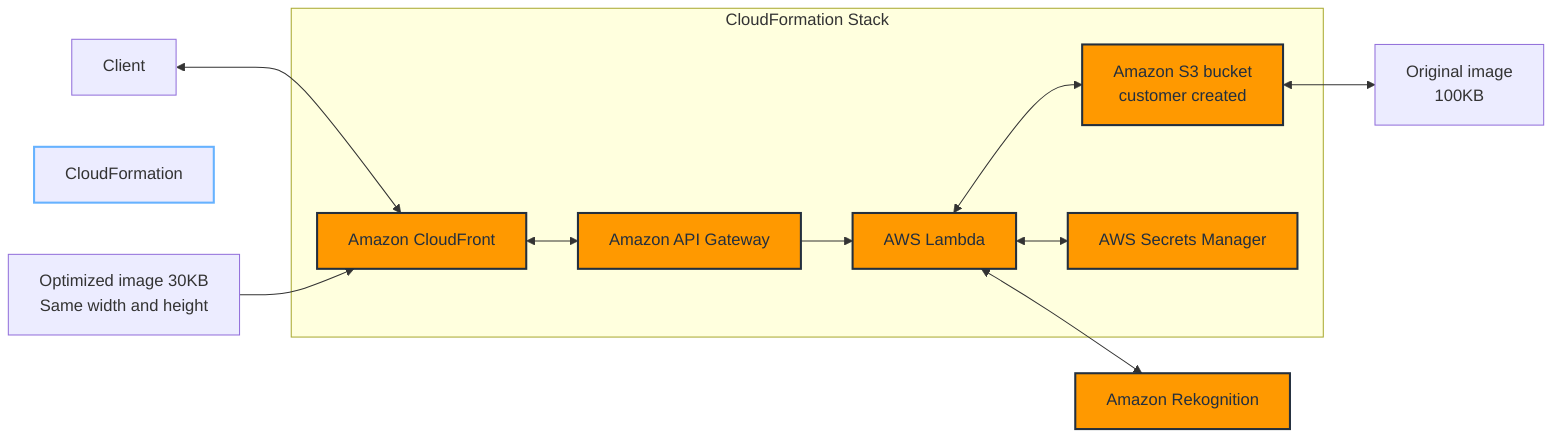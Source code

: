graph LR
    Client[Client] <--> CF[Amazon CloudFront]
    CF <--> APIG[Amazon API Gateway]
    APIG --> Lambda[AWS Lambda]
    Lambda <--> S3[Amazon S3 bucket\ncustomer created]
    Lambda <--> SM[AWS Secrets Manager]
    Lambda <--> Rekognition[Amazon Rekognition]
    
    subgraph CloudFormation Stack
        CF
        APIG
        Lambda
        S3
        SM
    end
    
    classDef aws fill:#FF9900,stroke:#232F3E,stroke-width:2px,color:#232F3E;
    class CF,APIG,Lambda,S3,SM,Rekognition aws;
    
    style CloudFormation Stack fill:#E6F3FF,stroke:#66B2FF,stroke-width:2px;
    
    %% Additional labels
    OptimizedImage[Optimized image 30KB\nSame width and height]
    OriginalImage[Original image\n100KB]
    
    OptimizedImage --> CF
    S3 <--> OriginalImage